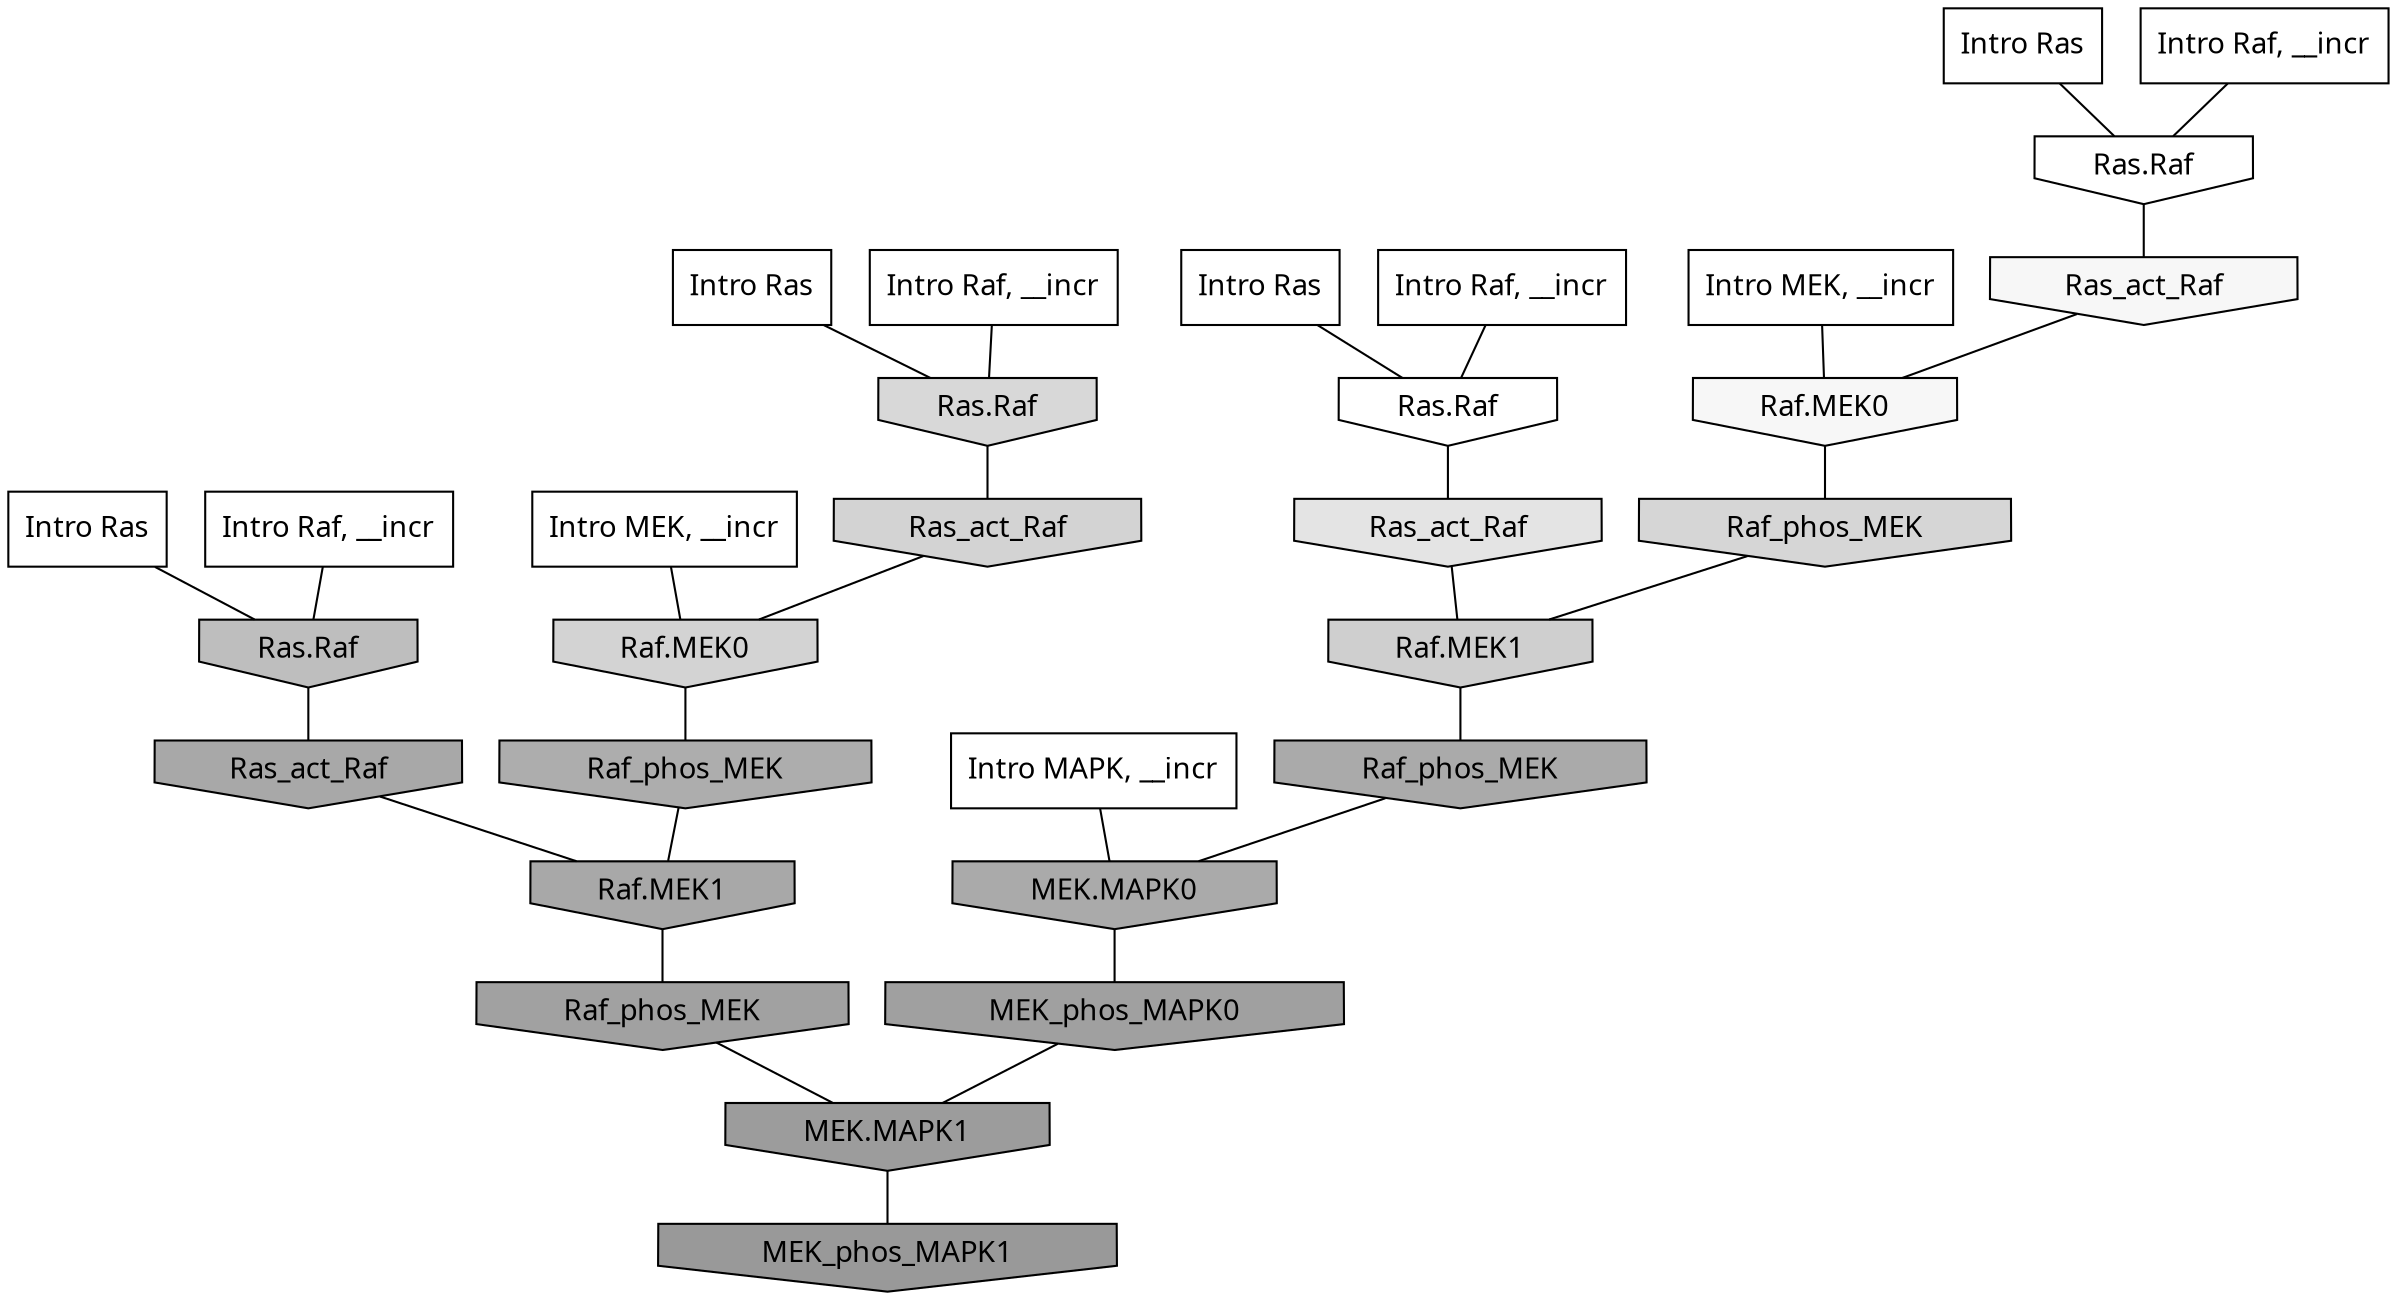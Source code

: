 digraph G{
  rankdir="TB";
  ranksep=0.30;
  node [fontname="CMU Serif"];
  edge [fontname="CMU Serif"];
  
  11 [label="Intro Ras", shape=rectangle, style=filled, fillcolor="0.000 0.000 1.000"]
  
  28 [label="Intro Ras", shape=rectangle, style=filled, fillcolor="0.000 0.000 1.000"]
  
  85 [label="Intro Ras", shape=rectangle, style=filled, fillcolor="0.000 0.000 1.000"]
  
  93 [label="Intro Ras", shape=rectangle, style=filled, fillcolor="0.000 0.000 1.000"]
  
  398 [label="Intro Raf, __incr", shape=rectangle, style=filled, fillcolor="0.000 0.000 1.000"]
  
  469 [label="Intro Raf, __incr", shape=rectangle, style=filled, fillcolor="0.000 0.000 1.000"]
  
  770 [label="Intro Raf, __incr", shape=rectangle, style=filled, fillcolor="0.000 0.000 1.000"]
  
  912 [label="Intro Raf, __incr", shape=rectangle, style=filled, fillcolor="0.000 0.000 1.000"]
  
  1631 [label="Intro MEK, __incr", shape=rectangle, style=filled, fillcolor="0.000 0.000 1.000"]
  
  1828 [label="Intro MEK, __incr", shape=rectangle, style=filled, fillcolor="0.000 0.000 1.000"]
  
  2621 [label="Intro MAPK, __incr", shape=rectangle, style=filled, fillcolor="0.000 0.000 1.000"]
  
  3226 [label="Ras.Raf", shape=invhouse, style=filled, fillcolor="0.000 0.000 1.000"]
  
  3294 [label="Ras.Raf", shape=invhouse, style=filled, fillcolor="0.000 0.000 1.000"]
  
  3508 [label="Ras_act_Raf", shape=invhouse, style=filled, fillcolor="0.000 0.000 0.966"]
  
  3510 [label="Raf.MEK0", shape=invhouse, style=filled, fillcolor="0.000 0.000 0.966"]
  
  4440 [label="Ras_act_Raf", shape=invhouse, style=filled, fillcolor="0.000 0.000 0.893"]
  
  5186 [label="Ras.Raf", shape=invhouse, style=filled, fillcolor="0.000 0.000 0.845"]
  
  5362 [label="Raf_phos_MEK", shape=invhouse, style=filled, fillcolor="0.000 0.000 0.837"]
  
  5538 [label="Ras_act_Raf", shape=invhouse, style=filled, fillcolor="0.000 0.000 0.825"]
  
  5541 [label="Raf.MEK0", shape=invhouse, style=filled, fillcolor="0.000 0.000 0.825"]
  
  5767 [label="Raf.MEK1", shape=invhouse, style=filled, fillcolor="0.000 0.000 0.812"]
  
  7388 [label="Ras.Raf", shape=invhouse, style=filled, fillcolor="0.000 0.000 0.745"]
  
  9707 [label="Raf_phos_MEK", shape=invhouse, style=filled, fillcolor="0.000 0.000 0.678"]
  
  10216 [label="Raf_phos_MEK", shape=invhouse, style=filled, fillcolor="0.000 0.000 0.666"]
  
  10219 [label="MEK.MAPK0", shape=invhouse, style=filled, fillcolor="0.000 0.000 0.666"]
  
  10530 [label="Ras_act_Raf", shape=invhouse, style=filled, fillcolor="0.000 0.000 0.660"]
  
  10626 [label="Raf.MEK1", shape=invhouse, style=filled, fillcolor="0.000 0.000 0.657"]
  
  11945 [label="Raf_phos_MEK", shape=invhouse, style=filled, fillcolor="0.000 0.000 0.632"]
  
  12285 [label="MEK_phos_MAPK0", shape=invhouse, style=filled, fillcolor="0.000 0.000 0.627"]
  
  13249 [label="MEK.MAPK1", shape=invhouse, style=filled, fillcolor="0.000 0.000 0.610"]
  
  13947 [label="MEK_phos_MAPK1", shape=invhouse, style=filled, fillcolor="0.000 0.000 0.600"]
  
  
  13249 -> 13947 [dir=none, color="0.000 0.000 0.000"] 
  12285 -> 13249 [dir=none, color="0.000 0.000 0.000"] 
  11945 -> 13249 [dir=none, color="0.000 0.000 0.000"] 
  10626 -> 11945 [dir=none, color="0.000 0.000 0.000"] 
  10530 -> 10626 [dir=none, color="0.000 0.000 0.000"] 
  10219 -> 12285 [dir=none, color="0.000 0.000 0.000"] 
  10216 -> 10219 [dir=none, color="0.000 0.000 0.000"] 
  9707 -> 10626 [dir=none, color="0.000 0.000 0.000"] 
  7388 -> 10530 [dir=none, color="0.000 0.000 0.000"] 
  5767 -> 10216 [dir=none, color="0.000 0.000 0.000"] 
  5541 -> 9707 [dir=none, color="0.000 0.000 0.000"] 
  5538 -> 5541 [dir=none, color="0.000 0.000 0.000"] 
  5362 -> 5767 [dir=none, color="0.000 0.000 0.000"] 
  5186 -> 5538 [dir=none, color="0.000 0.000 0.000"] 
  4440 -> 5767 [dir=none, color="0.000 0.000 0.000"] 
  3510 -> 5362 [dir=none, color="0.000 0.000 0.000"] 
  3508 -> 3510 [dir=none, color="0.000 0.000 0.000"] 
  3294 -> 3508 [dir=none, color="0.000 0.000 0.000"] 
  3226 -> 4440 [dir=none, color="0.000 0.000 0.000"] 
  2621 -> 10219 [dir=none, color="0.000 0.000 0.000"] 
  1828 -> 5541 [dir=none, color="0.000 0.000 0.000"] 
  1631 -> 3510 [dir=none, color="0.000 0.000 0.000"] 
  912 -> 7388 [dir=none, color="0.000 0.000 0.000"] 
  770 -> 5186 [dir=none, color="0.000 0.000 0.000"] 
  469 -> 3294 [dir=none, color="0.000 0.000 0.000"] 
  398 -> 3226 [dir=none, color="0.000 0.000 0.000"] 
  93 -> 5186 [dir=none, color="0.000 0.000 0.000"] 
  85 -> 3226 [dir=none, color="0.000 0.000 0.000"] 
  28 -> 3294 [dir=none, color="0.000 0.000 0.000"] 
  11 -> 7388 [dir=none, color="0.000 0.000 0.000"] 
  
  }
